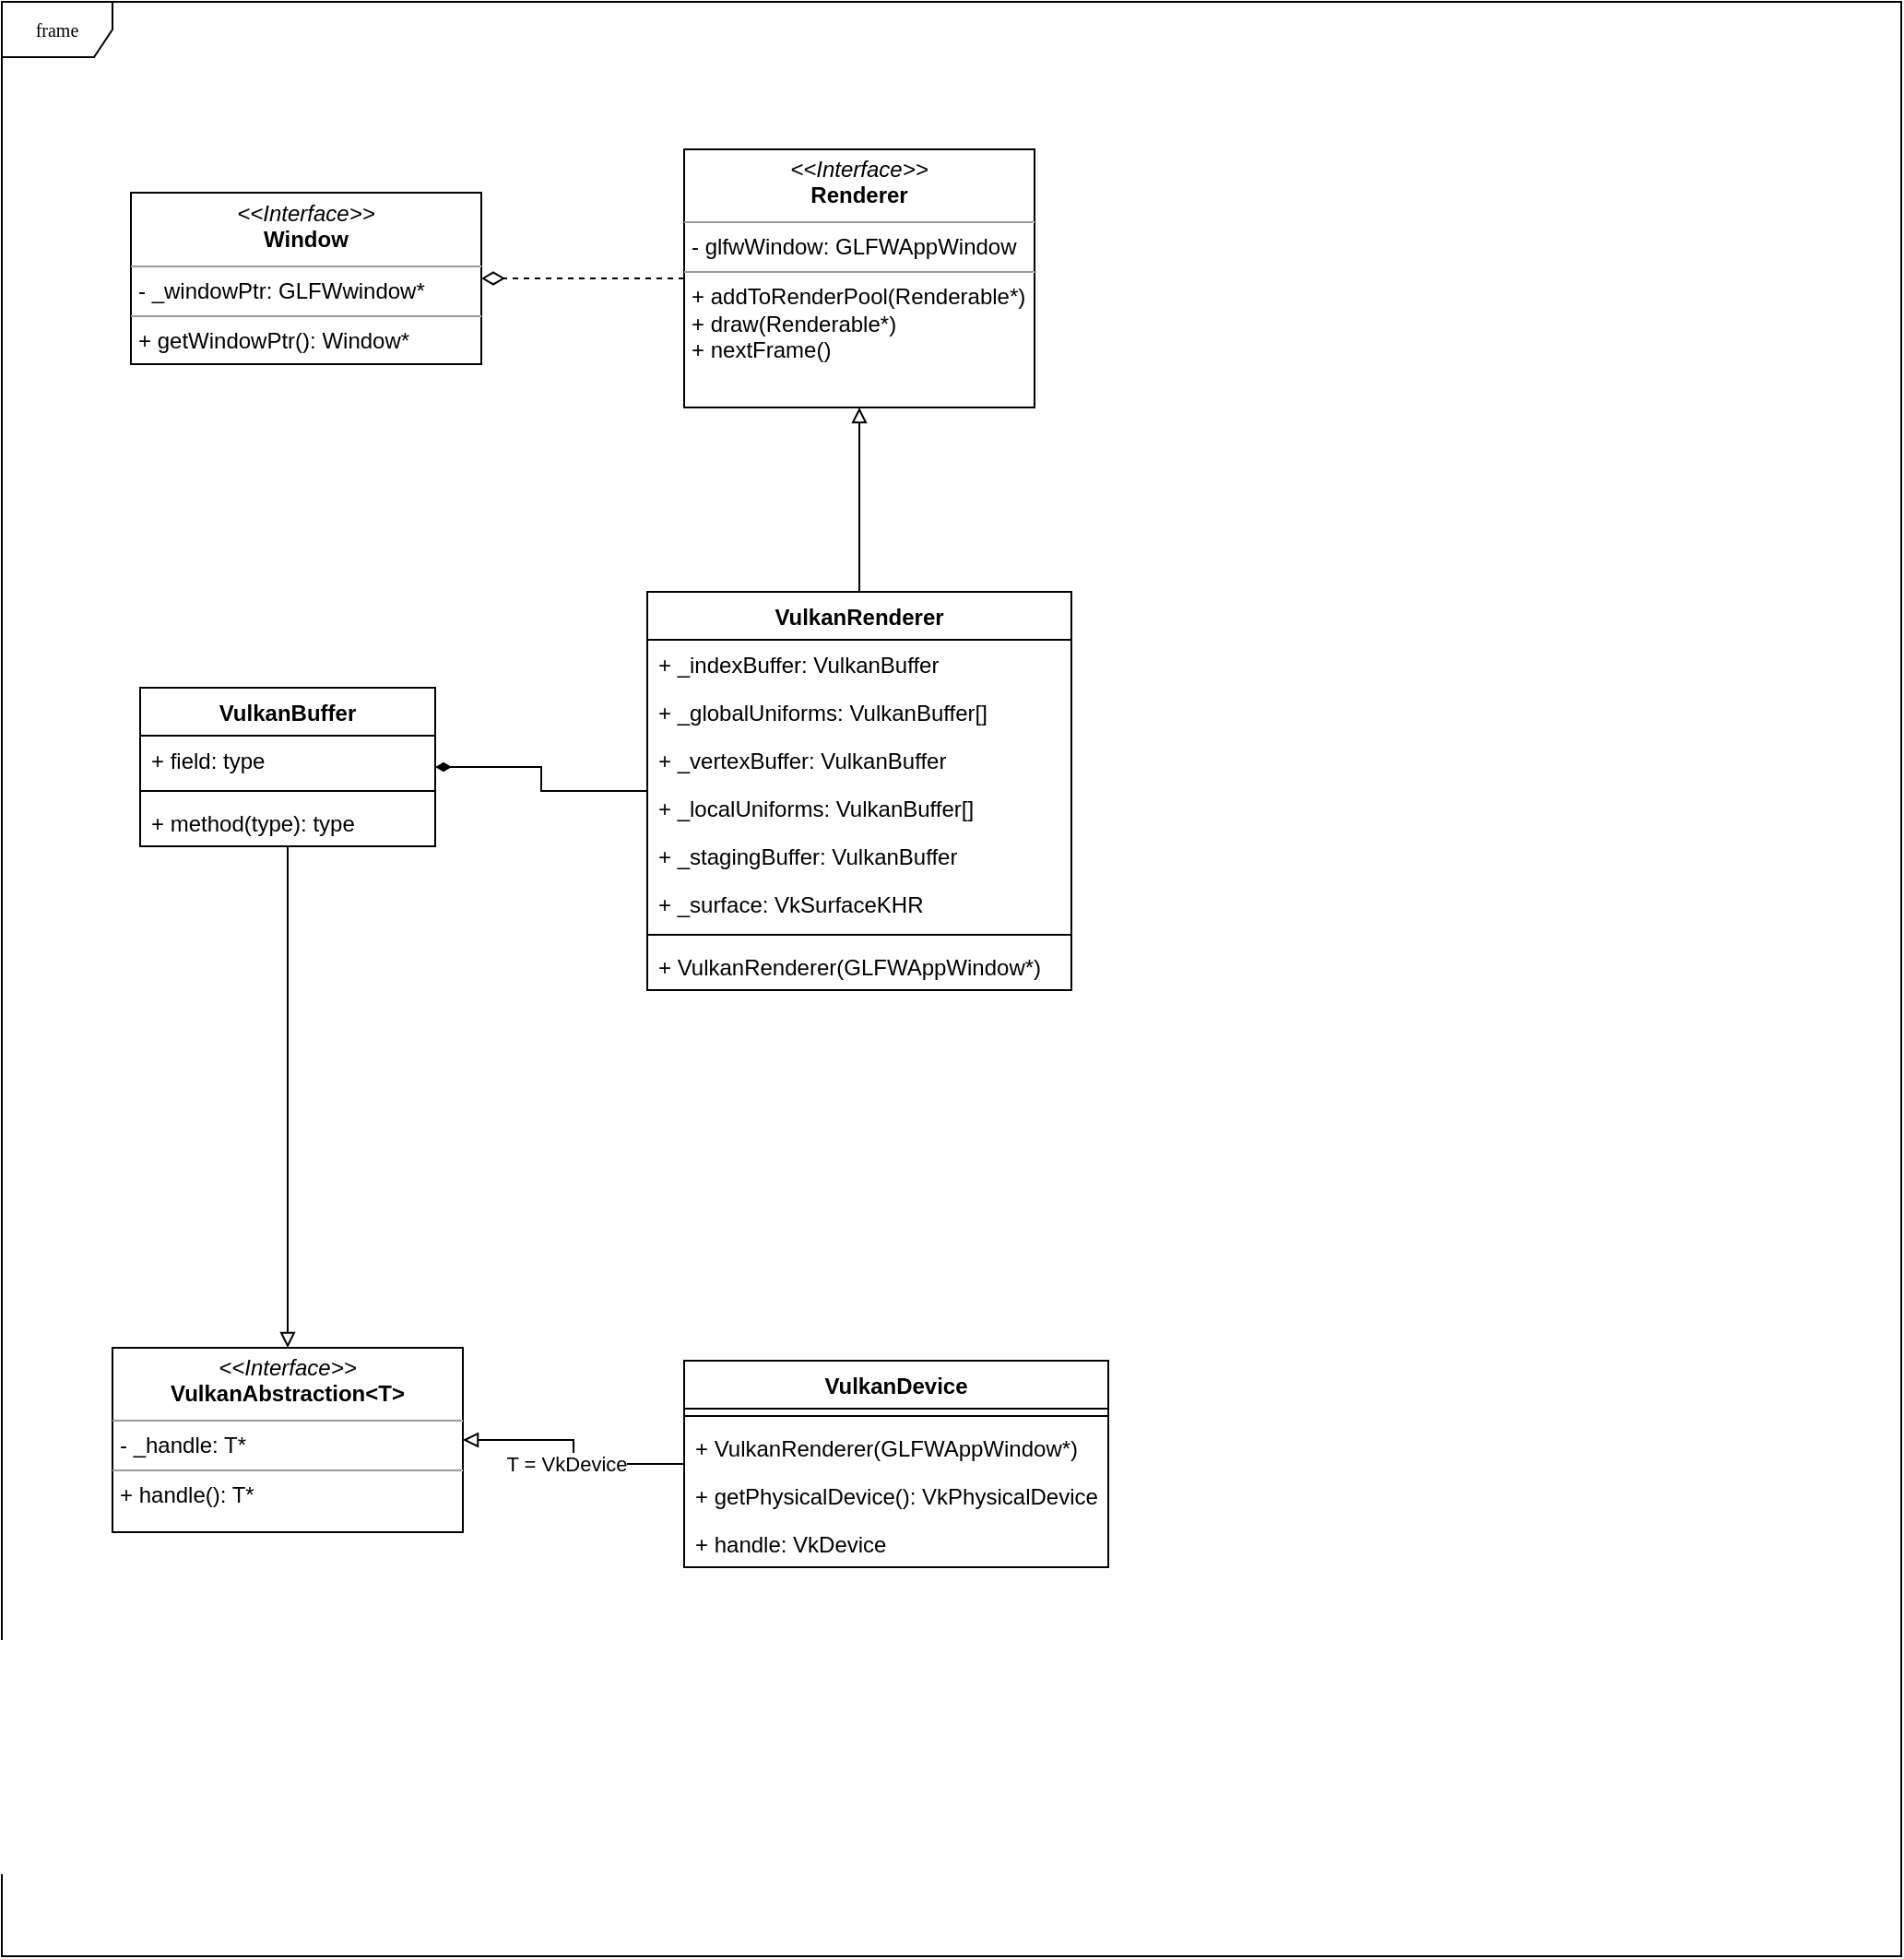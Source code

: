 <mxfile version="24.7.8" pages="2">
  <diagram name="Page-1" id="c4acf3e9-155e-7222-9cf6-157b1a14988f">
    <mxGraphModel dx="1682" dy="1838" grid="1" gridSize="10" guides="1" tooltips="1" connect="1" arrows="1" fold="1" page="1" pageScale="1" pageWidth="850" pageHeight="1100" background="none" math="0" shadow="0">
      <root>
        <mxCell id="0" />
        <mxCell id="1" parent="0" />
        <mxCell id="17acba5748e5396b-1" value="frame" style="shape=umlFrame;whiteSpace=wrap;html=1;rounded=0;shadow=0;comic=0;labelBackgroundColor=none;strokeWidth=1;fontFamily=Verdana;fontSize=10;align=center;movable=0;resizable=0;rotatable=0;deletable=0;editable=0;locked=1;connectable=0;" parent="1" vertex="1">
          <mxGeometry x="20" y="20" width="1030" height="1060" as="geometry" />
        </mxCell>
        <mxCell id="5d2195bd80daf111-21" style="edgeStyle=orthogonalEdgeStyle;rounded=0;html=1;labelBackgroundColor=none;startFill=0;endArrow=diamondThin;endFill=0;endSize=10;fontFamily=Verdana;fontSize=10;dashed=1;" parent="1" source="5d2195bd80daf111-18" target="_Mlne-N7Htb-RmhoCNRY-1" edge="1">
          <mxGeometry relative="1" as="geometry">
            <mxPoint x="250" y="-40" as="targetPoint" />
            <Array as="points" />
          </mxGeometry>
        </mxCell>
        <mxCell id="5d2195bd80daf111-18" value="&lt;p style=&quot;margin:0px;margin-top:4px;text-align:center;&quot;&gt;&lt;i&gt;&amp;lt;&amp;lt;Interface&amp;gt;&amp;gt;&lt;/i&gt;&lt;br&gt;&lt;b&gt;Renderer&lt;/b&gt;&lt;/p&gt;&lt;hr size=&quot;1&quot;&gt;&lt;p style=&quot;margin:0px;margin-left:4px;&quot;&gt;- glfwWindow: GLFWAppWindow&lt;/p&gt;&lt;hr size=&quot;1&quot;&gt;&lt;p style=&quot;margin:0px;margin-left:4px;&quot;&gt;+ addToRenderPool(Renderable*)&lt;/p&gt;&lt;p style=&quot;margin:0px;margin-left:4px;&quot;&gt;+ draw(Renderable*)&amp;nbsp;&lt;/p&gt;&lt;p style=&quot;margin:0px;margin-left:4px;&quot;&gt;+ nextFrame()&lt;/p&gt;" style="verticalAlign=top;align=left;overflow=fill;fontSize=12;fontFamily=Helvetica;html=1;rounded=0;shadow=0;comic=0;labelBackgroundColor=none;strokeWidth=1" parent="1" vertex="1">
          <mxGeometry x="390" y="100" width="190" height="140" as="geometry" />
        </mxCell>
        <mxCell id="_Mlne-N7Htb-RmhoCNRY-1" value="&lt;p style=&quot;margin:0px;margin-top:4px;text-align:center;&quot;&gt;&lt;i&gt;&amp;lt;&amp;lt;Interface&amp;gt;&amp;gt;&lt;/i&gt;&lt;br&gt;&lt;b&gt;Window&lt;/b&gt;&lt;/p&gt;&lt;hr size=&quot;1&quot;&gt;&lt;p style=&quot;margin:0px;margin-left:4px;&quot;&gt;- _windowPtr: GLFWwindow*&lt;br&gt;&lt;/p&gt;&lt;hr size=&quot;1&quot;&gt;&lt;p style=&quot;margin:0px;margin-left:4px;&quot;&gt;+ getWindowPtr(): Window*&lt;/p&gt;" style="verticalAlign=top;align=left;overflow=fill;fontSize=12;fontFamily=Helvetica;html=1;rounded=0;shadow=0;comic=0;labelBackgroundColor=none;strokeWidth=1" parent="1" vertex="1">
          <mxGeometry x="90" y="123.5" width="190" height="93" as="geometry" />
        </mxCell>
        <mxCell id="gvjGfaUqMa7Yb5fh4B6r-8" style="edgeStyle=orthogonalEdgeStyle;rounded=0;orthogonalLoop=1;jettySize=auto;html=1;endArrow=block;endFill=0;" edge="1" parent="1" source="gvjGfaUqMa7Yb5fh4B6r-27" target="5d2195bd80daf111-18">
          <mxGeometry relative="1" as="geometry">
            <mxPoint x="475.0" y="320" as="sourcePoint" />
          </mxGeometry>
        </mxCell>
        <mxCell id="gvjGfaUqMa7Yb5fh4B6r-26" style="edgeStyle=orthogonalEdgeStyle;rounded=0;orthogonalLoop=1;jettySize=auto;html=1;endArrow=diamondThin;endFill=1;" edge="1" parent="1" source="gvjGfaUqMa7Yb5fh4B6r-27" target="gvjGfaUqMa7Yb5fh4B6r-21">
          <mxGeometry relative="1" as="geometry">
            <mxPoint x="372.5" y="314.947" as="sourcePoint" />
          </mxGeometry>
        </mxCell>
        <mxCell id="gvjGfaUqMa7Yb5fh4B6r-14" value="&lt;p style=&quot;margin:0px;margin-top:4px;text-align:center;&quot;&gt;&lt;i&gt;&amp;lt;&amp;lt;Interface&amp;gt;&amp;gt;&lt;/i&gt;&lt;br&gt;&lt;b&gt;VulkanAbstraction&amp;lt;T&amp;gt;&lt;/b&gt;&lt;/p&gt;&lt;hr size=&quot;1&quot;&gt;&lt;p style=&quot;margin:0px;margin-left:4px;&quot;&gt;- _handle: T*&lt;/p&gt;&lt;hr size=&quot;1&quot;&gt;&lt;p style=&quot;margin:0px;margin-left:4px;&quot;&gt;+ handle(): T*&lt;/p&gt;&lt;p style=&quot;margin:0px;margin-left:4px;&quot;&gt;&lt;br&gt;&lt;/p&gt;" style="verticalAlign=top;align=left;overflow=fill;fontSize=12;fontFamily=Helvetica;html=1;rounded=0;shadow=0;comic=0;labelBackgroundColor=none;strokeWidth=1" vertex="1" parent="1">
          <mxGeometry x="80" y="750" width="190" height="100" as="geometry" />
        </mxCell>
        <mxCell id="gvjGfaUqMa7Yb5fh4B6r-21" value="VulkanBuffer" style="swimlane;fontStyle=1;align=center;verticalAlign=top;childLayout=stackLayout;horizontal=1;startSize=26;horizontalStack=0;resizeParent=1;resizeParentMax=0;resizeLast=0;collapsible=1;marginBottom=0;whiteSpace=wrap;html=1;" vertex="1" parent="1">
          <mxGeometry x="95" y="392" width="160" height="86" as="geometry" />
        </mxCell>
        <mxCell id="gvjGfaUqMa7Yb5fh4B6r-22" value="+ field: type" style="text;strokeColor=none;fillColor=none;align=left;verticalAlign=top;spacingLeft=4;spacingRight=4;overflow=hidden;rotatable=0;points=[[0,0.5],[1,0.5]];portConstraint=eastwest;whiteSpace=wrap;html=1;" vertex="1" parent="gvjGfaUqMa7Yb5fh4B6r-21">
          <mxGeometry y="26" width="160" height="26" as="geometry" />
        </mxCell>
        <mxCell id="gvjGfaUqMa7Yb5fh4B6r-23" value="" style="line;strokeWidth=1;fillColor=none;align=left;verticalAlign=middle;spacingTop=-1;spacingLeft=3;spacingRight=3;rotatable=0;labelPosition=right;points=[];portConstraint=eastwest;strokeColor=inherit;" vertex="1" parent="gvjGfaUqMa7Yb5fh4B6r-21">
          <mxGeometry y="52" width="160" height="8" as="geometry" />
        </mxCell>
        <mxCell id="gvjGfaUqMa7Yb5fh4B6r-24" value="+ method(type): type" style="text;strokeColor=none;fillColor=none;align=left;verticalAlign=top;spacingLeft=4;spacingRight=4;overflow=hidden;rotatable=0;points=[[0,0.5],[1,0.5]];portConstraint=eastwest;whiteSpace=wrap;html=1;" vertex="1" parent="gvjGfaUqMa7Yb5fh4B6r-21">
          <mxGeometry y="60" width="160" height="26" as="geometry" />
        </mxCell>
        <mxCell id="gvjGfaUqMa7Yb5fh4B6r-25" style="edgeStyle=orthogonalEdgeStyle;rounded=0;orthogonalLoop=1;jettySize=auto;html=1;endArrow=block;endFill=0;" edge="1" parent="1" source="gvjGfaUqMa7Yb5fh4B6r-21" target="gvjGfaUqMa7Yb5fh4B6r-14">
          <mxGeometry relative="1" as="geometry" />
        </mxCell>
        <mxCell id="gvjGfaUqMa7Yb5fh4B6r-27" value="VulkanRenderer" style="swimlane;fontStyle=1;align=center;verticalAlign=top;childLayout=stackLayout;horizontal=1;startSize=26;horizontalStack=0;resizeParent=1;resizeParentMax=0;resizeLast=0;collapsible=1;marginBottom=0;whiteSpace=wrap;html=1;" vertex="1" parent="1">
          <mxGeometry x="370" y="340" width="230" height="216" as="geometry" />
        </mxCell>
        <mxCell id="gvjGfaUqMa7Yb5fh4B6r-9" value="+ _indexBuffer: VulkanBuffer" style="text;html=1;strokeColor=none;fillColor=none;align=left;verticalAlign=top;spacingLeft=4;spacingRight=4;whiteSpace=wrap;overflow=hidden;rotatable=0;points=[[0,0.5],[1,0.5]];portConstraint=eastwest;" vertex="1" parent="gvjGfaUqMa7Yb5fh4B6r-27">
          <mxGeometry y="26" width="230" height="26" as="geometry" />
        </mxCell>
        <mxCell id="gvjGfaUqMa7Yb5fh4B6r-12" value="+ _globalUniforms: VulkanBuffer[]" style="text;html=1;strokeColor=none;fillColor=none;align=left;verticalAlign=top;spacingLeft=4;spacingRight=4;whiteSpace=wrap;overflow=hidden;rotatable=0;points=[[0,0.5],[1,0.5]];portConstraint=eastwest;" vertex="1" parent="gvjGfaUqMa7Yb5fh4B6r-27">
          <mxGeometry y="52" width="230" height="26" as="geometry" />
        </mxCell>
        <mxCell id="gvjGfaUqMa7Yb5fh4B6r-2" value="+ _vertexBuffer: VulkanBuffer" style="text;html=1;strokeColor=none;fillColor=none;align=left;verticalAlign=top;spacingLeft=4;spacingRight=4;whiteSpace=wrap;overflow=hidden;rotatable=0;points=[[0,0.5],[1,0.5]];portConstraint=eastwest;" vertex="1" parent="gvjGfaUqMa7Yb5fh4B6r-27">
          <mxGeometry y="78" width="230" height="26" as="geometry" />
        </mxCell>
        <mxCell id="gvjGfaUqMa7Yb5fh4B6r-13" value="+ _localUniforms: VulkanBuffer[]" style="text;html=1;strokeColor=none;fillColor=none;align=left;verticalAlign=top;spacingLeft=4;spacingRight=4;whiteSpace=wrap;overflow=hidden;rotatable=0;points=[[0,0.5],[1,0.5]];portConstraint=eastwest;" vertex="1" parent="gvjGfaUqMa7Yb5fh4B6r-27">
          <mxGeometry y="104" width="230" height="26" as="geometry" />
        </mxCell>
        <mxCell id="gvjGfaUqMa7Yb5fh4B6r-10" value="+ _stagingBuffer: VulkanBuffer" style="text;html=1;strokeColor=none;fillColor=none;align=left;verticalAlign=top;spacingLeft=4;spacingRight=4;whiteSpace=wrap;overflow=hidden;rotatable=0;points=[[0,0.5],[1,0.5]];portConstraint=eastwest;" vertex="1" parent="gvjGfaUqMa7Yb5fh4B6r-27">
          <mxGeometry y="130" width="230" height="26" as="geometry" />
        </mxCell>
        <mxCell id="gvjGfaUqMa7Yb5fh4B6r-40" value="+ _surface: VkSurfaceKHR" style="text;html=1;strokeColor=none;fillColor=none;align=left;verticalAlign=top;spacingLeft=4;spacingRight=4;whiteSpace=wrap;overflow=hidden;rotatable=0;points=[[0,0.5],[1,0.5]];portConstraint=eastwest;" vertex="1" parent="gvjGfaUqMa7Yb5fh4B6r-27">
          <mxGeometry y="156" width="230" height="26" as="geometry" />
        </mxCell>
        <mxCell id="gvjGfaUqMa7Yb5fh4B6r-29" value="" style="line;strokeWidth=1;fillColor=none;align=left;verticalAlign=middle;spacingTop=-1;spacingLeft=3;spacingRight=3;rotatable=0;labelPosition=right;points=[];portConstraint=eastwest;strokeColor=inherit;" vertex="1" parent="gvjGfaUqMa7Yb5fh4B6r-27">
          <mxGeometry y="182" width="230" height="8" as="geometry" />
        </mxCell>
        <mxCell id="gvjGfaUqMa7Yb5fh4B6r-30" value="+ VulkanRenderer(GLFWAppWindow*)" style="text;strokeColor=none;fillColor=none;align=left;verticalAlign=top;spacingLeft=4;spacingRight=4;overflow=hidden;rotatable=0;points=[[0,0.5],[1,0.5]];portConstraint=eastwest;whiteSpace=wrap;html=1;" vertex="1" parent="gvjGfaUqMa7Yb5fh4B6r-27">
          <mxGeometry y="190" width="230" height="26" as="geometry" />
        </mxCell>
        <mxCell id="gvjGfaUqMa7Yb5fh4B6r-31" value="VulkanDevice" style="swimlane;fontStyle=1;align=center;verticalAlign=top;childLayout=stackLayout;horizontal=1;startSize=26;horizontalStack=0;resizeParent=1;resizeParentMax=0;resizeLast=0;collapsible=1;marginBottom=0;whiteSpace=wrap;html=1;" vertex="1" parent="1">
          <mxGeometry x="390" y="757" width="230" height="112" as="geometry" />
        </mxCell>
        <mxCell id="gvjGfaUqMa7Yb5fh4B6r-37" value="" style="line;strokeWidth=1;fillColor=none;align=left;verticalAlign=middle;spacingTop=-1;spacingLeft=3;spacingRight=3;rotatable=0;labelPosition=right;points=[];portConstraint=eastwest;strokeColor=inherit;" vertex="1" parent="gvjGfaUqMa7Yb5fh4B6r-31">
          <mxGeometry y="26" width="230" height="8" as="geometry" />
        </mxCell>
        <mxCell id="gvjGfaUqMa7Yb5fh4B6r-38" value="+ VulkanRenderer(GLFWAppWindow*)" style="text;strokeColor=none;fillColor=none;align=left;verticalAlign=top;spacingLeft=4;spacingRight=4;overflow=hidden;rotatable=0;points=[[0,0.5],[1,0.5]];portConstraint=eastwest;whiteSpace=wrap;html=1;" vertex="1" parent="gvjGfaUqMa7Yb5fh4B6r-31">
          <mxGeometry y="34" width="230" height="26" as="geometry" />
        </mxCell>
        <mxCell id="gvjGfaUqMa7Yb5fh4B6r-41" value="+ getPhysicalDevice(): VkPhysicalDevice" style="text;strokeColor=none;fillColor=none;align=left;verticalAlign=top;spacingLeft=4;spacingRight=4;overflow=hidden;rotatable=0;points=[[0,0.5],[1,0.5]];portConstraint=eastwest;whiteSpace=wrap;html=1;" vertex="1" parent="gvjGfaUqMa7Yb5fh4B6r-31">
          <mxGeometry y="60" width="230" height="26" as="geometry" />
        </mxCell>
        <mxCell id="gvjGfaUqMa7Yb5fh4B6r-42" value="+ handle: VkDevice" style="text;strokeColor=none;fillColor=none;align=left;verticalAlign=top;spacingLeft=4;spacingRight=4;overflow=hidden;rotatable=0;points=[[0,0.5],[1,0.5]];portConstraint=eastwest;whiteSpace=wrap;html=1;" vertex="1" parent="gvjGfaUqMa7Yb5fh4B6r-31">
          <mxGeometry y="86" width="230" height="26" as="geometry" />
        </mxCell>
        <mxCell id="gvjGfaUqMa7Yb5fh4B6r-39" style="edgeStyle=orthogonalEdgeStyle;rounded=0;orthogonalLoop=1;jettySize=auto;html=1;endArrow=block;endFill=0;" edge="1" parent="1" source="gvjGfaUqMa7Yb5fh4B6r-31" target="gvjGfaUqMa7Yb5fh4B6r-14">
          <mxGeometry relative="1" as="geometry" />
        </mxCell>
        <mxCell id="gvjGfaUqMa7Yb5fh4B6r-43" value="T = VkDevice" style="edgeLabel;html=1;align=center;verticalAlign=middle;resizable=0;points=[];" vertex="1" connectable="0" parent="gvjGfaUqMa7Yb5fh4B6r-39">
          <mxGeometry x="0.31" relative="1" as="geometry">
            <mxPoint x="10" y="13" as="offset" />
          </mxGeometry>
        </mxCell>
      </root>
    </mxGraphModel>
  </diagram>
  <diagram id="dR1EMHxPCul4EgwJDD67" name="Redesign">
    <mxGraphModel dx="2440" dy="1406" grid="1" gridSize="10" guides="1" tooltips="1" connect="1" arrows="1" fold="1" page="1" pageScale="1" pageWidth="850" pageHeight="1100" math="0" shadow="0">
      <root>
        <mxCell id="0" />
        <mxCell id="1" parent="0" />
        <mxCell id="Xw4-R1a2G_cTPSK0y6Ix-1" value="Vulkan" style="shape=umlFrame;whiteSpace=wrap;html=1;rounded=0;shadow=0;comic=0;labelBackgroundColor=none;strokeWidth=1;fontFamily=Verdana;fontSize=10;align=center;movable=0;resizable=0;rotatable=0;deletable=0;editable=0;locked=1;connectable=0;" parent="1" vertex="1">
          <mxGeometry width="1613.75" height="1070" as="geometry" />
        </mxCell>
        <mxCell id="Xw4-R1a2G_cTPSK0y6Ix-2" style="edgeStyle=orthogonalEdgeStyle;rounded=0;html=1;labelBackgroundColor=none;startFill=0;endArrow=diamondThin;endFill=0;endSize=10;fontFamily=Verdana;fontSize=10;dashed=1;noEdgeStyle=1;orthogonal=1;movable=1;resizable=1;rotatable=1;deletable=1;editable=1;locked=0;connectable=1;" parent="1" source="Xw4-R1a2G_cTPSK0y6Ix-3" target="Xw4-R1a2G_cTPSK0y6Ix-4" edge="1">
          <mxGeometry relative="1" as="geometry">
            <mxPoint x="-9350.5" y="-42095" as="targetPoint" />
            <Array as="points">
              <mxPoint x="789.75" y="147.5" />
              <mxPoint x="865.75" y="86.5" />
            </Array>
          </mxGeometry>
        </mxCell>
        <mxCell id="Xw4-R1a2G_cTPSK0y6Ix-3" value="&lt;p style=&quot;margin:0px;margin-top:4px;text-align:center;&quot;&gt;&lt;i&gt;&amp;lt;&amp;lt;Interface&amp;gt;&amp;gt;&lt;/i&gt;&lt;br&gt;&lt;b&gt;Renderer&lt;/b&gt;&lt;/p&gt;&lt;hr size=&quot;1&quot;&gt;&lt;p style=&quot;margin:0px;margin-left:4px;&quot;&gt;- glfwWindow: GLFWAppWindow&lt;/p&gt;&lt;hr size=&quot;1&quot;&gt;&lt;p style=&quot;margin:0px;margin-left:4px;&quot;&gt;+ addToRenderPool(Renderable*)&lt;/p&gt;&lt;p style=&quot;margin:0px;margin-left:4px;&quot;&gt;+ draw(Renderable*)&lt;/p&gt;&lt;p style=&quot;margin:0px;margin-left:4px;&quot;&gt;+ nextFrame()&lt;/p&gt;&lt;p style=&quot;margin:0px;margin-left:4px;&quot;&gt;&lt;span style=&quot;background-color: initial;&quot;&gt;+ switchLayer(int NewLayer): void&lt;/span&gt;&lt;br&gt;&lt;/p&gt;" style="verticalAlign=top;align=left;overflow=fill;fontSize=12;fontFamily=Helvetica;html=1;rounded=0;shadow=0;comic=0;labelBackgroundColor=none;strokeWidth=1;movable=1;resizable=1;rotatable=1;deletable=1;editable=1;locked=0;connectable=1;" parent="1" vertex="1">
          <mxGeometry x="503.875" y="77.5" width="190" height="140" as="geometry" />
        </mxCell>
        <mxCell id="Xw4-R1a2G_cTPSK0y6Ix-4" value="&lt;p style=&quot;margin:0px;margin-top:4px;text-align:center;&quot;&gt;&lt;i&gt;&amp;lt;&amp;lt;Interface&amp;gt;&amp;gt;&lt;/i&gt;&lt;br&gt;&lt;b&gt;Window&lt;/b&gt;&lt;/p&gt;&lt;hr size=&quot;1&quot;&gt;&lt;p style=&quot;margin:0px;margin-left:4px;&quot;&gt;- _windowPtr: GLFWwindow*&lt;br&gt;&lt;/p&gt;&lt;hr size=&quot;1&quot;&gt;&lt;p style=&quot;margin:0px;margin-left:4px;&quot;&gt;+ getWindowPtr(): Window*&lt;/p&gt;" style="verticalAlign=top;align=left;overflow=fill;fontSize=12;fontFamily=Helvetica;html=1;rounded=0;shadow=0;comic=0;labelBackgroundColor=none;strokeWidth=1;movable=1;resizable=1;rotatable=1;deletable=1;editable=1;locked=0;connectable=1;" parent="1" vertex="1">
          <mxGeometry x="952.75" y="40.0" width="190" height="93" as="geometry" />
        </mxCell>
        <mxCell id="Xw4-R1a2G_cTPSK0y6Ix-5" style="edgeStyle=orthogonalEdgeStyle;rounded=0;orthogonalLoop=1;jettySize=auto;html=1;endArrow=block;endFill=0;noEdgeStyle=1;orthogonal=1;movable=1;resizable=1;rotatable=1;deletable=1;editable=1;locked=0;connectable=1;" parent="1" source="Xw4-R1a2G_cTPSK0y6Ix-13" target="Xw4-R1a2G_cTPSK0y6Ix-3" edge="1">
          <mxGeometry relative="1" as="geometry">
            <mxPoint x="-9125.5" y="-41735" as="sourcePoint" />
            <Array as="points">
              <mxPoint x="332" y="442.167" />
              <mxPoint x="408" y="147.5" />
            </Array>
          </mxGeometry>
        </mxCell>
        <mxCell id="Xw4-R1a2G_cTPSK0y6Ix-6" style="edgeStyle=orthogonalEdgeStyle;rounded=0;orthogonalLoop=1;jettySize=auto;html=1;endArrow=diamondThin;endFill=1;noEdgeStyle=1;orthogonal=1;movable=1;resizable=1;rotatable=1;deletable=1;editable=1;locked=0;connectable=1;" parent="1" source="Xw4-R1a2G_cTPSK0y6Ix-13" target="Xw4-R1a2G_cTPSK0y6Ix-8" edge="1">
          <mxGeometry relative="1" as="geometry">
            <mxPoint x="-9228" y="-41740.053" as="sourcePoint" />
            <Array as="points">
              <mxPoint x="334" y="476.5" />
              <mxPoint x="370" y="247.5" />
              <mxPoint x="827.75" y="247.5" />
              <mxPoint x="865.75" y="206.0" />
            </Array>
          </mxGeometry>
        </mxCell>
        <mxCell id="Xw4-R1a2G_cTPSK0y6Ix-8" value="VulkanBuffer" style="swimlane;fontStyle=1;align=center;verticalAlign=top;childLayout=stackLayout;horizontal=1;startSize=26;horizontalStack=0;resizeParent=1;resizeParentMax=0;resizeLast=0;collapsible=1;marginBottom=0;whiteSpace=wrap;html=1;movable=1;resizable=1;rotatable=1;deletable=1;editable=1;locked=0;connectable=1;" parent="1" vertex="1">
          <mxGeometry x="967.75" y="163.0" width="160" height="86" as="geometry" />
        </mxCell>
        <mxCell id="Xw4-R1a2G_cTPSK0y6Ix-9" value="+ field: type" style="text;strokeColor=none;fillColor=none;align=left;verticalAlign=top;spacingLeft=4;spacingRight=4;overflow=hidden;rotatable=1;points=[[0,0.5],[1,0.5]];portConstraint=eastwest;whiteSpace=wrap;html=1;movable=1;resizable=1;deletable=1;editable=1;locked=0;connectable=1;" parent="Xw4-R1a2G_cTPSK0y6Ix-8" vertex="1">
          <mxGeometry y="26" width="160" height="26" as="geometry" />
        </mxCell>
        <mxCell id="Xw4-R1a2G_cTPSK0y6Ix-10" value="" style="line;strokeWidth=1;fillColor=none;align=left;verticalAlign=middle;spacingTop=-1;spacingLeft=3;spacingRight=3;rotatable=1;labelPosition=right;points=[];portConstraint=eastwest;strokeColor=inherit;movable=1;resizable=1;deletable=1;editable=1;locked=0;connectable=1;" parent="Xw4-R1a2G_cTPSK0y6Ix-8" vertex="1">
          <mxGeometry y="52" width="160" height="8" as="geometry" />
        </mxCell>
        <mxCell id="Xw4-R1a2G_cTPSK0y6Ix-11" value="+ method(type): type" style="text;strokeColor=none;fillColor=none;align=left;verticalAlign=top;spacingLeft=4;spacingRight=4;overflow=hidden;rotatable=1;points=[[0,0.5],[1,0.5]];portConstraint=eastwest;whiteSpace=wrap;html=1;movable=1;resizable=1;deletable=1;editable=1;locked=0;connectable=1;" parent="Xw4-R1a2G_cTPSK0y6Ix-8" vertex="1">
          <mxGeometry y="60" width="160" height="26" as="geometry" />
        </mxCell>
        <mxCell id="h8VMJIYLJonK_0EpAx4l-83" style="edgeStyle=orthogonalEdgeStyle;rounded=0;orthogonalLoop=1;jettySize=auto;html=1;endArrow=diamondThin;endFill=1;noEdgeStyle=1;orthogonal=1;" parent="1" source="Xw4-R1a2G_cTPSK0y6Ix-13" target="h8VMJIYLJonK_0EpAx4l-26" edge="1">
          <mxGeometry relative="1" as="geometry">
            <Array as="points">
              <mxPoint x="336" y="510.833" />
              <mxPoint x="408" y="398.5" />
            </Array>
          </mxGeometry>
        </mxCell>
        <mxCell id="h8VMJIYLJonK_0EpAx4l-109" style="edgeStyle=orthogonalEdgeStyle;rounded=0;orthogonalLoop=1;jettySize=auto;html=1;endArrow=diamondThin;endFill=1;noEdgeStyle=1;orthogonal=1;" parent="1" source="Xw4-R1a2G_cTPSK0y6Ix-13" target="h8VMJIYLJonK_0EpAx4l-90" edge="1">
          <mxGeometry relative="1" as="geometry">
            <Array as="points">
              <mxPoint x="336" y="545.167" />
              <mxPoint x="408" y="657.5" />
            </Array>
          </mxGeometry>
        </mxCell>
        <mxCell id="Xw4-R1a2G_cTPSK0y6Ix-13" value="VulkanRenderer" style="swimlane;fontStyle=1;align=center;verticalAlign=top;childLayout=stackLayout;horizontal=1;startSize=26;horizontalStack=0;resizeParent=1;resizeParentMax=0;resizeLast=0;collapsible=1;marginBottom=0;whiteSpace=wrap;html=1;movable=1;resizable=1;rotatable=1;deletable=1;editable=1;locked=0;connectable=1;" parent="1" vertex="1">
          <mxGeometry x="90" y="420.0" width="230" height="216" as="geometry" />
        </mxCell>
        <mxCell id="Xw4-R1a2G_cTPSK0y6Ix-14" value="+ _indexBuffer: VulkanBuffer" style="text;html=1;strokeColor=none;fillColor=none;align=left;verticalAlign=top;spacingLeft=4;spacingRight=4;whiteSpace=wrap;overflow=hidden;rotatable=1;points=[[0,0.5],[1,0.5]];portConstraint=eastwest;movable=1;resizable=1;deletable=1;editable=1;locked=0;connectable=1;" parent="Xw4-R1a2G_cTPSK0y6Ix-13" vertex="1">
          <mxGeometry y="26" width="230" height="26" as="geometry" />
        </mxCell>
        <mxCell id="Xw4-R1a2G_cTPSK0y6Ix-15" value="+ _globalUniforms: VulkanBuffer[]" style="text;html=1;strokeColor=none;fillColor=none;align=left;verticalAlign=top;spacingLeft=4;spacingRight=4;whiteSpace=wrap;overflow=hidden;rotatable=1;points=[[0,0.5],[1,0.5]];portConstraint=eastwest;movable=1;resizable=1;deletable=1;editable=1;locked=0;connectable=1;" parent="Xw4-R1a2G_cTPSK0y6Ix-13" vertex="1">
          <mxGeometry y="52" width="230" height="26" as="geometry" />
        </mxCell>
        <mxCell id="Xw4-R1a2G_cTPSK0y6Ix-16" value="+ _vertexBuffer: VulkanBuffer" style="text;html=1;strokeColor=none;fillColor=none;align=left;verticalAlign=top;spacingLeft=4;spacingRight=4;whiteSpace=wrap;overflow=hidden;rotatable=1;points=[[0,0.5],[1,0.5]];portConstraint=eastwest;movable=1;resizable=1;deletable=1;editable=1;locked=0;connectable=1;" parent="Xw4-R1a2G_cTPSK0y6Ix-13" vertex="1">
          <mxGeometry y="78" width="230" height="26" as="geometry" />
        </mxCell>
        <mxCell id="Xw4-R1a2G_cTPSK0y6Ix-17" value="+ _localUniforms: VulkanBuffer[]" style="text;html=1;strokeColor=none;fillColor=none;align=left;verticalAlign=top;spacingLeft=4;spacingRight=4;whiteSpace=wrap;overflow=hidden;rotatable=1;points=[[0,0.5],[1,0.5]];portConstraint=eastwest;movable=1;resizable=1;deletable=1;editable=1;locked=0;connectable=1;" parent="Xw4-R1a2G_cTPSK0y6Ix-13" vertex="1">
          <mxGeometry y="104" width="230" height="26" as="geometry" />
        </mxCell>
        <mxCell id="Xw4-R1a2G_cTPSK0y6Ix-18" value="+ _stagingBuffer: VulkanBuffer" style="text;html=1;strokeColor=none;fillColor=none;align=left;verticalAlign=top;spacingLeft=4;spacingRight=4;whiteSpace=wrap;overflow=hidden;rotatable=1;points=[[0,0.5],[1,0.5]];portConstraint=eastwest;movable=1;resizable=1;deletable=1;editable=1;locked=0;connectable=1;" parent="Xw4-R1a2G_cTPSK0y6Ix-13" vertex="1">
          <mxGeometry y="130" width="230" height="26" as="geometry" />
        </mxCell>
        <mxCell id="Xw4-R1a2G_cTPSK0y6Ix-19" value="+ _surface: VkSurfaceKHR" style="text;html=1;strokeColor=none;fillColor=none;align=left;verticalAlign=top;spacingLeft=4;spacingRight=4;whiteSpace=wrap;overflow=hidden;rotatable=1;points=[[0,0.5],[1,0.5]];portConstraint=eastwest;movable=1;resizable=1;deletable=1;editable=1;locked=0;connectable=1;" parent="Xw4-R1a2G_cTPSK0y6Ix-13" vertex="1">
          <mxGeometry y="156" width="230" height="26" as="geometry" />
        </mxCell>
        <mxCell id="Xw4-R1a2G_cTPSK0y6Ix-20" value="" style="line;strokeWidth=1;fillColor=none;align=left;verticalAlign=middle;spacingTop=-1;spacingLeft=3;spacingRight=3;rotatable=1;labelPosition=right;points=[];portConstraint=eastwest;strokeColor=inherit;movable=1;resizable=1;deletable=1;editable=1;locked=0;connectable=1;" parent="Xw4-R1a2G_cTPSK0y6Ix-13" vertex="1">
          <mxGeometry y="182" width="230" height="8" as="geometry" />
        </mxCell>
        <mxCell id="Xw4-R1a2G_cTPSK0y6Ix-21" value="+ VulkanRenderer(GLFWAppWindow*)" style="text;strokeColor=none;fillColor=none;align=left;verticalAlign=top;spacingLeft=4;spacingRight=4;overflow=hidden;rotatable=1;points=[[0,0.5],[1,0.5]];portConstraint=eastwest;whiteSpace=wrap;html=1;movable=1;resizable=1;deletable=1;editable=1;locked=0;connectable=1;" parent="Xw4-R1a2G_cTPSK0y6Ix-13" vertex="1">
          <mxGeometry y="190" width="230" height="26" as="geometry" />
        </mxCell>
        <mxCell id="Xw4-R1a2G_cTPSK0y6Ix-22" value="VulkanDevice" style="swimlane;fontStyle=1;align=center;verticalAlign=top;childLayout=stackLayout;horizontal=1;startSize=26;horizontalStack=0;resizeParent=1;resizeParentMax=0;resizeLast=0;collapsible=1;marginBottom=0;whiteSpace=wrap;html=1;movable=1;resizable=1;rotatable=1;deletable=1;editable=1;locked=0;connectable=1;" parent="1" vertex="1">
          <mxGeometry x="1317.75" y="432.5" width="230" height="112" as="geometry" />
        </mxCell>
        <mxCell id="Xw4-R1a2G_cTPSK0y6Ix-26" value="- handle: VkDevice" style="text;strokeColor=none;fillColor=none;align=left;verticalAlign=top;spacingLeft=4;spacingRight=4;overflow=hidden;rotatable=1;points=[[0,0.5],[1,0.5]];portConstraint=eastwest;whiteSpace=wrap;html=1;movable=1;resizable=1;deletable=1;editable=1;locked=0;connectable=1;" parent="Xw4-R1a2G_cTPSK0y6Ix-22" vertex="1">
          <mxGeometry y="26" width="230" height="26" as="geometry" />
        </mxCell>
        <mxCell id="Xw4-R1a2G_cTPSK0y6Ix-23" value="" style="line;strokeWidth=1;fillColor=none;align=left;verticalAlign=middle;spacingTop=-1;spacingLeft=3;spacingRight=3;rotatable=1;labelPosition=right;points=[];portConstraint=eastwest;strokeColor=inherit;movable=1;resizable=1;deletable=1;editable=1;locked=0;connectable=1;" parent="Xw4-R1a2G_cTPSK0y6Ix-22" vertex="1">
          <mxGeometry y="52" width="230" height="8" as="geometry" />
        </mxCell>
        <mxCell id="Xw4-R1a2G_cTPSK0y6Ix-24" value="+ VulkanRenderer(GLFWAppWindow*)" style="text;strokeColor=none;fillColor=none;align=left;verticalAlign=top;spacingLeft=4;spacingRight=4;overflow=hidden;rotatable=1;points=[[0,0.5],[1,0.5]];portConstraint=eastwest;whiteSpace=wrap;html=1;movable=1;resizable=1;deletable=1;editable=1;locked=0;connectable=1;" parent="Xw4-R1a2G_cTPSK0y6Ix-22" vertex="1">
          <mxGeometry y="60" width="230" height="26" as="geometry" />
        </mxCell>
        <mxCell id="Xw4-R1a2G_cTPSK0y6Ix-25" value="+ getPhysicalDevice(): VkPhysicalDevice" style="text;strokeColor=none;fillColor=none;align=left;verticalAlign=top;spacingLeft=4;spacingRight=4;overflow=hidden;rotatable=1;points=[[0,0.5],[1,0.5]];portConstraint=eastwest;whiteSpace=wrap;html=1;movable=1;resizable=1;deletable=1;editable=1;locked=0;connectable=1;" parent="Xw4-R1a2G_cTPSK0y6Ix-22" vertex="1">
          <mxGeometry y="86" width="230" height="26" as="geometry" />
        </mxCell>
        <mxCell id="h8VMJIYLJonK_0EpAx4l-1" value="&amp;lt;&amp;lt;struct&amp;gt;&amp;gt; VulkanDrawInfo" style="swimlane;fontStyle=1;align=center;verticalAlign=top;childLayout=stackLayout;horizontal=1;startSize=26;horizontalStack=0;resizeParent=1;resizeParentMax=0;resizeLast=0;collapsible=1;marginBottom=0;whiteSpace=wrap;html=1;movable=1;resizable=1;rotatable=1;deletable=1;editable=1;locked=0;connectable=1;" parent="1" vertex="1">
          <mxGeometry x="877.75" y="541.0" width="340" height="138" as="geometry" />
        </mxCell>
        <mxCell id="h8VMJIYLJonK_0EpAx4l-6" value="+ pipeline: VulkanPipeline" style="text;strokeColor=none;fillColor=none;align=left;verticalAlign=top;spacingLeft=4;spacingRight=4;overflow=hidden;rotatable=1;points=[[0,0.5],[1,0.5]];portConstraint=eastwest;whiteSpace=wrap;html=1;movable=1;resizable=1;deletable=1;editable=1;locked=0;connectable=1;" parent="h8VMJIYLJonK_0EpAx4l-1" vertex="1">
          <mxGeometry y="26" width="340" height="26" as="geometry" />
        </mxCell>
        <mxCell id="h8VMJIYLJonK_0EpAx4l-7" value="+ vertexBindings: (VkBuffer, offset, size)[]" style="text;strokeColor=none;fillColor=none;align=left;verticalAlign=top;spacingLeft=4;spacingRight=4;overflow=hidden;rotatable=1;points=[[0,0.5],[1,0.5]];portConstraint=eastwest;whiteSpace=wrap;html=1;movable=1;resizable=1;deletable=1;editable=1;locked=0;connectable=1;" parent="h8VMJIYLJonK_0EpAx4l-1" vertex="1">
          <mxGeometry y="52" width="340" height="26" as="geometry" />
        </mxCell>
        <mxCell id="h8VMJIYLJonK_0EpAx4l-8" value="+ indexBuffer: (VkBuffer, offset, size)[]" style="text;strokeColor=none;fillColor=none;align=left;verticalAlign=top;spacingLeft=4;spacingRight=4;overflow=hidden;rotatable=1;points=[[0,0.5],[1,0.5]];portConstraint=eastwest;whiteSpace=wrap;html=1;movable=1;resizable=1;deletable=1;editable=1;locked=0;connectable=1;" parent="h8VMJIYLJonK_0EpAx4l-1" vertex="1">
          <mxGeometry y="78" width="340" height="26" as="geometry" />
        </mxCell>
        <mxCell id="h8VMJIYLJonK_0EpAx4l-10" value="+ descriptorSets: VkDescriptorSet[]" style="text;strokeColor=none;fillColor=none;align=left;verticalAlign=top;spacingLeft=4;spacingRight=4;overflow=hidden;rotatable=1;points=[[0,0.5],[1,0.5]];portConstraint=eastwest;whiteSpace=wrap;html=1;movable=1;resizable=1;deletable=1;editable=1;locked=0;connectable=1;" parent="h8VMJIYLJonK_0EpAx4l-1" vertex="1">
          <mxGeometry y="104" width="340" height="26" as="geometry" />
        </mxCell>
        <mxCell id="h8VMJIYLJonK_0EpAx4l-2" value="" style="line;strokeWidth=1;fillColor=none;align=left;verticalAlign=middle;spacingTop=-1;spacingLeft=3;spacingRight=3;rotatable=1;labelPosition=right;points=[];portConstraint=eastwest;strokeColor=inherit;movable=1;resizable=1;deletable=1;editable=1;locked=0;connectable=1;" parent="h8VMJIYLJonK_0EpAx4l-1" vertex="1">
          <mxGeometry y="130" width="340" height="8" as="geometry" />
        </mxCell>
        <mxCell id="h8VMJIYLJonK_0EpAx4l-11" value="VulkanPipeline" style="swimlane;fontStyle=1;align=center;verticalAlign=top;childLayout=stackLayout;horizontal=1;startSize=26;horizontalStack=0;resizeParent=1;resizeParentMax=0;resizeLast=0;collapsible=1;marginBottom=0;whiteSpace=wrap;html=1;movable=1;resizable=1;rotatable=1;deletable=1;editable=1;locked=0;connectable=1;" parent="1" vertex="1">
          <mxGeometry x="1317.75" y="898.0" width="230" height="60" as="geometry" />
        </mxCell>
        <mxCell id="h8VMJIYLJonK_0EpAx4l-12" value="" style="line;strokeWidth=1;fillColor=none;align=left;verticalAlign=middle;spacingTop=-1;spacingLeft=3;spacingRight=3;rotatable=1;labelPosition=right;points=[];portConstraint=eastwest;strokeColor=inherit;movable=1;resizable=1;deletable=1;editable=1;locked=0;connectable=1;" parent="h8VMJIYLJonK_0EpAx4l-11" vertex="1">
          <mxGeometry y="26" width="230" height="8" as="geometry" />
        </mxCell>
        <mxCell id="h8VMJIYLJonK_0EpAx4l-15" value="+ handle(): VkPipeline" style="text;strokeColor=none;fillColor=none;align=left;verticalAlign=top;spacingLeft=4;spacingRight=4;overflow=hidden;rotatable=1;points=[[0,0.5],[1,0.5]];portConstraint=eastwest;whiteSpace=wrap;html=1;movable=1;resizable=1;deletable=1;editable=1;locked=0;connectable=1;" parent="h8VMJIYLJonK_0EpAx4l-11" vertex="1">
          <mxGeometry y="34" width="230" height="26" as="geometry" />
        </mxCell>
        <mxCell id="h8VMJIYLJonK_0EpAx4l-20" value="VulkanRenderPass" style="swimlane;fontStyle=1;align=center;verticalAlign=top;childLayout=stackLayout;horizontal=1;startSize=26;horizontalStack=0;resizeParent=1;resizeParentMax=0;resizeLast=0;collapsible=1;marginBottom=0;whiteSpace=wrap;html=1;movable=1;resizable=1;rotatable=1;deletable=1;editable=1;locked=0;connectable=1;" parent="1" vertex="1">
          <mxGeometry x="932.75" y="451.0" width="230" height="60" as="geometry" />
        </mxCell>
        <mxCell id="h8VMJIYLJonK_0EpAx4l-25" value="- handle: VkRenderPass" style="text;strokeColor=none;fillColor=none;align=left;verticalAlign=top;spacingLeft=4;spacingRight=4;overflow=hidden;rotatable=1;points=[[0,0.5],[1,0.5]];portConstraint=eastwest;whiteSpace=wrap;html=1;movable=1;resizable=1;deletable=1;editable=1;locked=0;connectable=1;" parent="h8VMJIYLJonK_0EpAx4l-20" vertex="1">
          <mxGeometry y="26" width="230" height="26" as="geometry" />
        </mxCell>
        <mxCell id="h8VMJIYLJonK_0EpAx4l-21" value="" style="line;strokeWidth=1;fillColor=none;align=left;verticalAlign=middle;spacingTop=-1;spacingLeft=3;spacingRight=3;rotatable=1;labelPosition=right;points=[];portConstraint=eastwest;strokeColor=inherit;movable=1;resizable=1;deletable=1;editable=1;locked=0;connectable=1;" parent="h8VMJIYLJonK_0EpAx4l-20" vertex="1">
          <mxGeometry y="52" width="230" height="8" as="geometry" />
        </mxCell>
        <mxCell id="h8VMJIYLJonK_0EpAx4l-32" style="edgeStyle=orthogonalEdgeStyle;rounded=0;orthogonalLoop=1;jettySize=auto;html=1;noEdgeStyle=1;orthogonal=1;movable=1;resizable=1;rotatable=1;deletable=1;editable=1;locked=0;connectable=1;" parent="1" source="h8VMJIYLJonK_0EpAx4l-26" target="h8VMJIYLJonK_0EpAx4l-1" edge="1">
          <mxGeometry relative="1" as="geometry">
            <Array as="points">
              <mxPoint x="789.75" y="485.5" />
              <mxPoint x="865.75" y="578.0" />
            </Array>
          </mxGeometry>
        </mxCell>
        <mxCell id="h8VMJIYLJonK_0EpAx4l-35" style="edgeStyle=orthogonalEdgeStyle;rounded=0;orthogonalLoop=1;jettySize=auto;html=1;endArrow=diamondThin;endFill=0;noEdgeStyle=1;orthogonal=1;movable=1;resizable=1;rotatable=1;deletable=1;editable=1;locked=0;connectable=1;" parent="1" source="h8VMJIYLJonK_0EpAx4l-26" target="h8VMJIYLJonK_0EpAx4l-20" edge="1">
          <mxGeometry relative="1" as="geometry">
            <Array as="points">
              <mxPoint x="791.75" y="427.5" />
              <mxPoint x="865.75" y="481.0" />
            </Array>
          </mxGeometry>
        </mxCell>
        <mxCell id="h8VMJIYLJonK_0EpAx4l-70" style="edgeStyle=orthogonalEdgeStyle;rounded=0;orthogonalLoop=1;jettySize=auto;html=1;endArrow=diamondThin;endFill=1;noEdgeStyle=1;orthogonal=1;" parent="1" source="h8VMJIYLJonK_0EpAx4l-26" target="h8VMJIYLJonK_0EpAx4l-63" edge="1">
          <mxGeometry relative="1" as="geometry">
            <Array as="points">
              <mxPoint x="789.75" y="311.5" />
              <mxPoint x="865.75" y="335.0" />
            </Array>
          </mxGeometry>
        </mxCell>
        <mxCell id="h8VMJIYLJonK_0EpAx4l-87" style="edgeStyle=orthogonalEdgeStyle;rounded=0;orthogonalLoop=1;jettySize=auto;html=1;endArrow=diamondThin;endFill=0;noEdgeStyle=1;orthogonal=1;" parent="1" source="h8VMJIYLJonK_0EpAx4l-26" target="Xw4-R1a2G_cTPSK0y6Ix-22" edge="1">
          <mxGeometry relative="1" as="geometry">
            <Array as="points">
              <mxPoint x="791.75" y="369.5" />
              <mxPoint x="827.75" y="421.0" />
              <mxPoint x="1267.75" y="421.0" />
              <mxPoint x="1301.75" y="480.0" />
            </Array>
          </mxGeometry>
        </mxCell>
        <mxCell id="h8VMJIYLJonK_0EpAx4l-26" value="VulkanDrawManager" style="swimlane;fontStyle=1;align=center;verticalAlign=top;childLayout=stackLayout;horizontal=1;startSize=26;horizontalStack=0;resizeParent=1;resizeParentMax=0;resizeLast=0;collapsible=1;marginBottom=0;whiteSpace=wrap;html=1;movable=1;resizable=1;rotatable=1;deletable=1;editable=1;locked=0;connectable=1;" parent="1" vertex="1">
          <mxGeometry x="436.625" y="277.5" width="324.5" height="242" as="geometry" />
        </mxCell>
        <mxCell id="h8VMJIYLJonK_0EpAx4l-27" value="- renderPasses: VulkanRenderPass[]" style="text;strokeColor=none;fillColor=none;align=left;verticalAlign=top;spacingLeft=4;spacingRight=4;overflow=hidden;rotatable=1;points=[[0,0.5],[1,0.5]];portConstraint=eastwest;whiteSpace=wrap;html=1;movable=1;resizable=1;deletable=1;editable=1;locked=0;connectable=1;" parent="h8VMJIYLJonK_0EpAx4l-26" vertex="1">
          <mxGeometry y="26" width="324.5" height="26" as="geometry" />
        </mxCell>
        <mxCell id="h8VMJIYLJonK_0EpAx4l-86" value="- activeRenderPass: VulkanRenderPass*" style="text;strokeColor=none;fillColor=none;align=left;verticalAlign=top;spacingLeft=4;spacingRight=4;overflow=hidden;rotatable=1;points=[[0,0.5],[1,0.5]];portConstraint=eastwest;whiteSpace=wrap;html=1;movable=1;resizable=1;deletable=1;editable=1;locked=0;connectable=1;" parent="h8VMJIYLJonK_0EpAx4l-26" vertex="1">
          <mxGeometry y="52" width="324.5" height="26" as="geometry" />
        </mxCell>
        <mxCell id="h8VMJIYLJonK_0EpAx4l-74" value="- globalDescriptors: VkDescriptor[]" style="text;strokeColor=none;fillColor=none;align=left;verticalAlign=top;spacingLeft=4;spacingRight=4;overflow=hidden;rotatable=1;points=[[0,0.5],[1,0.5]];portConstraint=eastwest;whiteSpace=wrap;html=1;movable=1;resizable=1;deletable=1;editable=1;locked=0;connectable=1;" parent="h8VMJIYLJonK_0EpAx4l-26" vertex="1">
          <mxGeometry y="78" width="324.5" height="26" as="geometry" />
        </mxCell>
        <mxCell id="h8VMJIYLJonK_0EpAx4l-75" value="- localDescriptors: VkDescriptor[]" style="text;strokeColor=none;fillColor=none;align=left;verticalAlign=top;spacingLeft=4;spacingRight=4;overflow=hidden;rotatable=1;points=[[0,0.5],[1,0.5]];portConstraint=eastwest;whiteSpace=wrap;html=1;movable=1;resizable=1;deletable=1;editable=1;locked=0;connectable=1;" parent="h8VMJIYLJonK_0EpAx4l-26" vertex="1">
          <mxGeometry y="104" width="324.5" height="26" as="geometry" />
        </mxCell>
        <mxCell id="h8VMJIYLJonK_0EpAx4l-28" value="" style="line;strokeWidth=1;fillColor=none;align=left;verticalAlign=middle;spacingTop=-1;spacingLeft=3;spacingRight=3;rotatable=1;labelPosition=right;points=[];portConstraint=eastwest;strokeColor=inherit;movable=1;resizable=1;deletable=1;editable=1;locked=0;connectable=1;" parent="h8VMJIYLJonK_0EpAx4l-26" vertex="1">
          <mxGeometry y="130" width="324.5" height="8" as="geometry" />
        </mxCell>
        <mxCell id="h8VMJIYLJonK_0EpAx4l-30" value="+ draw(VulkanDrawInfo): void" style="text;strokeColor=none;fillColor=none;align=left;verticalAlign=top;spacingLeft=4;spacingRight=4;overflow=hidden;rotatable=1;points=[[0,0.5],[1,0.5]];portConstraint=eastwest;whiteSpace=wrap;html=1;movable=1;resizable=1;deletable=1;editable=1;locked=0;connectable=1;" parent="h8VMJIYLJonK_0EpAx4l-26" vertex="1">
          <mxGeometry y="138" width="324.5" height="26" as="geometry" />
        </mxCell>
        <mxCell id="h8VMJIYLJonK_0EpAx4l-29" value="+ nextFrame(): void" style="text;strokeColor=none;fillColor=none;align=left;verticalAlign=top;spacingLeft=4;spacingRight=4;overflow=hidden;rotatable=1;points=[[0,0.5],[1,0.5]];portConstraint=eastwest;whiteSpace=wrap;html=1;movable=1;resizable=1;deletable=1;editable=1;locked=0;connectable=1;" parent="h8VMJIYLJonK_0EpAx4l-26" vertex="1">
          <mxGeometry y="164" width="324.5" height="26" as="geometry" />
        </mxCell>
        <mxCell id="h8VMJIYLJonK_0EpAx4l-38" value="+ setActiveRenderPass(VulkanRenderPass*): void" style="text;strokeColor=none;fillColor=none;align=left;verticalAlign=top;spacingLeft=4;spacingRight=4;overflow=hidden;rotatable=1;points=[[0,0.5],[1,0.5]];portConstraint=eastwest;whiteSpace=wrap;html=1;movable=1;resizable=1;deletable=1;editable=1;locked=0;connectable=1;" parent="h8VMJIYLJonK_0EpAx4l-26" vertex="1">
          <mxGeometry y="190" width="324.5" height="26" as="geometry" />
        </mxCell>
        <mxCell id="h8VMJIYLJonK_0EpAx4l-85" value="+ getRenderPassBuilder(): VulkanRenderPassBuilder" style="text;strokeColor=none;fillColor=none;align=left;verticalAlign=top;spacingLeft=4;spacingRight=4;overflow=hidden;rotatable=1;points=[[0,0.5],[1,0.5]];portConstraint=eastwest;whiteSpace=wrap;html=1;movable=1;resizable=1;deletable=1;editable=1;locked=0;connectable=1;" parent="h8VMJIYLJonK_0EpAx4l-26" vertex="1">
          <mxGeometry y="216" width="324.5" height="26" as="geometry" />
        </mxCell>
        <mxCell id="h8VMJIYLJonK_0EpAx4l-47" style="edgeStyle=orthogonalEdgeStyle;rounded=0;orthogonalLoop=1;jettySize=auto;html=1;noEdgeStyle=1;orthogonal=1;" parent="1" source="h8VMJIYLJonK_0EpAx4l-39" target="h8VMJIYLJonK_0EpAx4l-43" edge="1">
          <mxGeometry relative="1" as="geometry">
            <mxPoint x="1010" y="-10888" as="sourcePoint" />
            <Array as="points">
              <mxPoint x="789.75" y="958.833" />
              <mxPoint x="865.75" y="971.0" />
            </Array>
          </mxGeometry>
        </mxCell>
        <mxCell id="h8VMJIYLJonK_0EpAx4l-50" style="edgeStyle=orthogonalEdgeStyle;rounded=0;orthogonalLoop=1;jettySize=auto;html=1;endArrow=diamondThin;endFill=1;noEdgeStyle=1;orthogonal=1;" parent="1" source="h8VMJIYLJonK_0EpAx4l-39" target="h8VMJIYLJonK_0EpAx4l-11" edge="1">
          <mxGeometry relative="1" as="geometry">
            <Array as="points">
              <mxPoint x="791.75" y="907.5" />
              <mxPoint x="827.75" y="885.0" />
              <mxPoint x="1267.75" y="885.0" />
              <mxPoint x="1305.75" y="915.5" />
            </Array>
          </mxGeometry>
        </mxCell>
        <mxCell id="h8VMJIYLJonK_0EpAx4l-112" style="edgeStyle=orthogonalEdgeStyle;rounded=0;orthogonalLoop=1;jettySize=auto;html=1;endArrow=diamondThin;endFill=0;noEdgeStyle=1;orthogonal=1;" parent="1" source="h8VMJIYLJonK_0EpAx4l-39" target="Xw4-R1a2G_cTPSK0y6Ix-22" edge="1">
          <mxGeometry relative="1" as="geometry">
            <Array as="points">
              <mxPoint x="789.75" y="856.167" />
              <mxPoint x="827.75" y="855.0" />
              <mxPoint x="1267.75" y="855.0" />
              <mxPoint x="1305.75" y="531.0" />
            </Array>
          </mxGeometry>
        </mxCell>
        <mxCell id="h8VMJIYLJonK_0EpAx4l-39" value="VulkanPipelineManager" style="swimlane;fontStyle=1;align=center;verticalAlign=top;childLayout=stackLayout;horizontal=1;startSize=26;horizontalStack=0;resizeParent=1;resizeParentMax=0;resizeLast=0;collapsible=1;marginBottom=0;whiteSpace=wrap;html=1;movable=1;resizable=1;rotatable=1;deletable=1;editable=1;locked=0;connectable=1;" parent="1" vertex="1">
          <mxGeometry x="420" y="825.5" width="357.75" height="164" as="geometry" />
        </mxCell>
        <mxCell id="h8VMJIYLJonK_0EpAx4l-52" value="- pipelines: VulkanPipeline[]" style="text;strokeColor=none;fillColor=none;align=left;verticalAlign=top;spacingLeft=4;spacingRight=4;overflow=hidden;rotatable=1;points=[[0,0.5],[1,0.5]];portConstraint=eastwest;whiteSpace=wrap;html=1;movable=1;resizable=1;deletable=1;editable=1;locked=0;connectable=1;" parent="h8VMJIYLJonK_0EpAx4l-39" vertex="1">
          <mxGeometry y="26" width="357.75" height="26" as="geometry" />
        </mxCell>
        <mxCell id="h8VMJIYLJonK_0EpAx4l-56" value="- pipelineLayouts: VkPipelineLayout[]" style="text;strokeColor=none;fillColor=none;align=left;verticalAlign=top;spacingLeft=4;spacingRight=4;overflow=hidden;rotatable=1;points=[[0,0.5],[1,0.5]];portConstraint=eastwest;whiteSpace=wrap;html=1;movable=1;resizable=1;deletable=1;editable=1;locked=0;connectable=1;" parent="h8VMJIYLJonK_0EpAx4l-39" vertex="1">
          <mxGeometry y="52" width="357.75" height="26" as="geometry" />
        </mxCell>
        <mxCell id="h8VMJIYLJonK_0EpAx4l-40" value="" style="line;strokeWidth=1;fillColor=none;align=left;verticalAlign=middle;spacingTop=-1;spacingLeft=3;spacingRight=3;rotatable=1;labelPosition=right;points=[];portConstraint=eastwest;strokeColor=inherit;movable=1;resizable=1;deletable=1;editable=1;locked=0;connectable=1;" parent="h8VMJIYLJonK_0EpAx4l-39" vertex="1">
          <mxGeometry y="78" width="357.75" height="8" as="geometry" />
        </mxCell>
        <mxCell id="h8VMJIYLJonK_0EpAx4l-41" value="+ VulkanPipelineManager(VkRenderPass defaultRenderPass)" style="text;strokeColor=none;fillColor=none;align=left;verticalAlign=top;spacingLeft=4;spacingRight=4;overflow=hidden;rotatable=1;points=[[0,0.5],[1,0.5]];portConstraint=eastwest;whiteSpace=wrap;html=1;movable=1;resizable=1;deletable=1;editable=1;locked=0;connectable=1;" parent="h8VMJIYLJonK_0EpAx4l-39" vertex="1">
          <mxGeometry y="86" width="357.75" height="26" as="geometry" />
        </mxCell>
        <mxCell id="h8VMJIYLJonK_0EpAx4l-110" value="+ getBuilder(VkPipelineLayout): VulkanPipelineBuilder" style="text;strokeColor=none;fillColor=none;align=left;verticalAlign=top;spacingLeft=4;spacingRight=4;overflow=hidden;rotatable=1;points=[[0,0.5],[1,0.5]];portConstraint=eastwest;whiteSpace=wrap;html=1;movable=1;resizable=1;deletable=1;editable=1;locked=0;connectable=1;" parent="h8VMJIYLJonK_0EpAx4l-39" vertex="1">
          <mxGeometry y="112" width="357.75" height="26" as="geometry" />
        </mxCell>
        <mxCell id="h8VMJIYLJonK_0EpAx4l-89" value="+ createPipelineLayout: VkPipelineLayout" style="text;strokeColor=none;fillColor=none;align=left;verticalAlign=top;spacingLeft=4;spacingRight=4;overflow=hidden;rotatable=1;points=[[0,0.5],[1,0.5]];portConstraint=eastwest;whiteSpace=wrap;html=1;movable=1;resizable=1;deletable=1;editable=1;locked=0;connectable=1;" parent="h8VMJIYLJonK_0EpAx4l-39" vertex="1">
          <mxGeometry y="138" width="357.75" height="26" as="geometry" />
        </mxCell>
        <mxCell id="h8VMJIYLJonK_0EpAx4l-43" value="VulkanPipelineBuilder" style="swimlane;fontStyle=1;align=center;verticalAlign=top;childLayout=stackLayout;horizontal=1;startSize=26;horizontalStack=0;resizeParent=1;resizeParentMax=0;resizeLast=0;collapsible=1;marginBottom=0;whiteSpace=wrap;html=1;movable=1;resizable=1;rotatable=1;deletable=1;editable=1;locked=0;connectable=1;" parent="1" vertex="1">
          <mxGeometry x="917.5" y="915.0" width="260.5" height="112" as="geometry" />
        </mxCell>
        <mxCell id="h8VMJIYLJonK_0EpAx4l-44" value="- pipelineInfo: VkPipelineLayoutCreateInfo" style="text;strokeColor=none;fillColor=none;align=left;verticalAlign=top;spacingLeft=4;spacingRight=4;overflow=hidden;rotatable=1;points=[[0,0.5],[1,0.5]];portConstraint=eastwest;whiteSpace=wrap;html=1;movable=1;resizable=1;deletable=1;editable=1;locked=0;connectable=1;" parent="h8VMJIYLJonK_0EpAx4l-43" vertex="1">
          <mxGeometry y="26" width="260.5" height="26" as="geometry" />
        </mxCell>
        <mxCell id="h8VMJIYLJonK_0EpAx4l-45" value="" style="line;strokeWidth=1;fillColor=none;align=left;verticalAlign=middle;spacingTop=-1;spacingLeft=3;spacingRight=3;rotatable=1;labelPosition=right;points=[];portConstraint=eastwest;strokeColor=inherit;movable=1;resizable=1;deletable=1;editable=1;locked=0;connectable=1;" parent="h8VMJIYLJonK_0EpAx4l-43" vertex="1">
          <mxGeometry y="52" width="260.5" height="8" as="geometry" />
        </mxCell>
        <mxCell id="h8VMJIYLJonK_0EpAx4l-46" value="+ createPipeline(): VulkanPipeline" style="text;strokeColor=none;fillColor=none;align=left;verticalAlign=top;spacingLeft=4;spacingRight=4;overflow=hidden;rotatable=1;points=[[0,0.5],[1,0.5]];portConstraint=eastwest;whiteSpace=wrap;html=1;movable=1;resizable=1;deletable=1;editable=1;locked=0;connectable=1;" parent="h8VMJIYLJonK_0EpAx4l-43" vertex="1">
          <mxGeometry y="60" width="260.5" height="26" as="geometry" />
        </mxCell>
        <mxCell id="h8VMJIYLJonK_0EpAx4l-48" value="+ VulkanPipelineBuilder()" style="text;strokeColor=none;fillColor=none;align=left;verticalAlign=top;spacingLeft=4;spacingRight=4;overflow=hidden;rotatable=1;points=[[0,0.5],[1,0.5]];portConstraint=eastwest;whiteSpace=wrap;html=1;movable=1;resizable=1;deletable=1;editable=1;locked=0;connectable=1;" parent="h8VMJIYLJonK_0EpAx4l-43" vertex="1">
          <mxGeometry y="86" width="260.5" height="26" as="geometry" />
        </mxCell>
        <mxCell id="h8VMJIYLJonK_0EpAx4l-49" style="edgeStyle=orthogonalEdgeStyle;rounded=0;orthogonalLoop=1;jettySize=auto;html=1;endArrow=diamondThin;endFill=1;noEdgeStyle=1;orthogonal=1;" parent="1" source="Xw4-R1a2G_cTPSK0y6Ix-13" target="h8VMJIYLJonK_0EpAx4l-39" edge="1">
          <mxGeometry relative="1" as="geometry">
            <Array as="points">
              <mxPoint x="332" y="613.833" />
              <mxPoint x="408" y="907.5" />
            </Array>
          </mxGeometry>
        </mxCell>
        <mxCell id="h8VMJIYLJonK_0EpAx4l-57" style="edgeStyle=orthogonalEdgeStyle;rounded=0;orthogonalLoop=1;jettySize=auto;html=1;noEdgeStyle=1;orthogonal=1;" parent="1" source="h8VMJIYLJonK_0EpAx4l-43" target="h8VMJIYLJonK_0EpAx4l-11" edge="1">
          <mxGeometry relative="1" as="geometry">
            <Array as="points">
              <mxPoint x="1229.75" y="971.0" />
              <mxPoint x="1305.75" y="940.5" />
            </Array>
          </mxGeometry>
        </mxCell>
        <mxCell id="h8VMJIYLJonK_0EpAx4l-73" style="edgeStyle=orthogonalEdgeStyle;rounded=0;orthogonalLoop=1;jettySize=auto;html=1;endArrow=diamondThin;endFill=0;noEdgeStyle=1;orthogonal=1;" parent="1" source="h8VMJIYLJonK_0EpAx4l-63" target="Xw4-R1a2G_cTPSK0y6Ix-22" edge="1">
          <mxGeometry relative="1" as="geometry">
            <Array as="points">
              <mxPoint x="1229.75" y="335.0" />
              <mxPoint x="1303.75" y="463.0" />
            </Array>
          </mxGeometry>
        </mxCell>
        <mxCell id="h8VMJIYLJonK_0EpAx4l-63" value="VulkanDescriptorSetLayout" style="swimlane;fontStyle=1;align=center;verticalAlign=top;childLayout=stackLayout;horizontal=1;startSize=26;horizontalStack=0;resizeParent=1;resizeParentMax=0;resizeLast=0;collapsible=1;marginBottom=0;whiteSpace=wrap;html=1;movable=1;resizable=1;rotatable=1;deletable=1;editable=1;locked=0;connectable=1;" parent="1" vertex="1">
          <mxGeometry x="932.75" y="279.0" width="230" height="112" as="geometry" />
        </mxCell>
        <mxCell id="h8VMJIYLJonK_0EpAx4l-64" value="- handle: VkDescriptorSetLayout" style="text;strokeColor=none;fillColor=none;align=left;verticalAlign=top;spacingLeft=4;spacingRight=4;overflow=hidden;rotatable=1;points=[[0,0.5],[1,0.5]];portConstraint=eastwest;whiteSpace=wrap;html=1;movable=1;resizable=1;deletable=1;editable=1;locked=0;connectable=1;" parent="h8VMJIYLJonK_0EpAx4l-63" vertex="1">
          <mxGeometry y="26" width="230" height="26" as="geometry" />
        </mxCell>
        <mxCell id="h8VMJIYLJonK_0EpAx4l-72" value="- allocations: VkDescriptorSet[]" style="text;strokeColor=none;fillColor=none;align=left;verticalAlign=top;spacingLeft=4;spacingRight=4;overflow=hidden;rotatable=1;points=[[0,0.5],[1,0.5]];portConstraint=eastwest;whiteSpace=wrap;html=1;movable=1;resizable=1;deletable=1;editable=1;locked=0;connectable=1;" parent="h8VMJIYLJonK_0EpAx4l-63" vertex="1">
          <mxGeometry y="52" width="230" height="26" as="geometry" />
        </mxCell>
        <mxCell id="h8VMJIYLJonK_0EpAx4l-65" value="" style="line;strokeWidth=1;fillColor=none;align=left;verticalAlign=middle;spacingTop=-1;spacingLeft=3;spacingRight=3;rotatable=1;labelPosition=right;points=[];portConstraint=eastwest;strokeColor=inherit;movable=1;resizable=1;deletable=1;editable=1;locked=0;connectable=1;" parent="h8VMJIYLJonK_0EpAx4l-63" vertex="1">
          <mxGeometry y="78" width="230" height="8" as="geometry" />
        </mxCell>
        <mxCell id="h8VMJIYLJonK_0EpAx4l-71" value="+ allocate(int) : VkDescriptorSet[]" style="text;strokeColor=none;fillColor=none;align=left;verticalAlign=top;spacingLeft=4;spacingRight=4;overflow=hidden;rotatable=1;points=[[0,0.5],[1,0.5]];portConstraint=eastwest;whiteSpace=wrap;html=1;movable=1;resizable=1;deletable=1;editable=1;locked=0;connectable=1;" parent="h8VMJIYLJonK_0EpAx4l-63" vertex="1">
          <mxGeometry y="86" width="230" height="26" as="geometry" />
        </mxCell>
        <mxCell id="h8VMJIYLJonK_0EpAx4l-81" style="edgeStyle=orthogonalEdgeStyle;rounded=0;orthogonalLoop=1;jettySize=auto;html=1;endArrow=diamondThin;endFill=0;noEdgeStyle=1;orthogonal=1;" parent="1" source="h8VMJIYLJonK_0EpAx4l-77" target="Xw4-R1a2G_cTPSK0y6Ix-22" edge="1">
          <mxGeometry relative="1" as="geometry">
            <Array as="points">
              <mxPoint x="1229.75" y="782.0" />
              <mxPoint x="1303.75" y="514.0" />
            </Array>
          </mxGeometry>
        </mxCell>
        <mxCell id="h8VMJIYLJonK_0EpAx4l-77" value="VulkanSwapchain" style="swimlane;fontStyle=1;align=center;verticalAlign=top;childLayout=stackLayout;horizontal=1;startSize=26;horizontalStack=0;resizeParent=1;resizeParentMax=0;resizeLast=0;collapsible=1;marginBottom=0;whiteSpace=wrap;html=1;movable=1;resizable=1;rotatable=1;deletable=1;editable=1;locked=0;connectable=1;" parent="1" vertex="1">
          <mxGeometry x="967.75" y="739.0" width="160" height="86" as="geometry" />
        </mxCell>
        <mxCell id="h8VMJIYLJonK_0EpAx4l-78" value="+ field: type" style="text;strokeColor=none;fillColor=none;align=left;verticalAlign=top;spacingLeft=4;spacingRight=4;overflow=hidden;rotatable=1;points=[[0,0.5],[1,0.5]];portConstraint=eastwest;whiteSpace=wrap;html=1;movable=1;resizable=1;deletable=1;editable=1;locked=0;connectable=1;" parent="h8VMJIYLJonK_0EpAx4l-77" vertex="1">
          <mxGeometry y="26" width="160" height="26" as="geometry" />
        </mxCell>
        <mxCell id="h8VMJIYLJonK_0EpAx4l-79" value="" style="line;strokeWidth=1;fillColor=none;align=left;verticalAlign=middle;spacingTop=-1;spacingLeft=3;spacingRight=3;rotatable=1;labelPosition=right;points=[];portConstraint=eastwest;strokeColor=inherit;movable=1;resizable=1;deletable=1;editable=1;locked=0;connectable=1;" parent="h8VMJIYLJonK_0EpAx4l-77" vertex="1">
          <mxGeometry y="52" width="160" height="8" as="geometry" />
        </mxCell>
        <mxCell id="h8VMJIYLJonK_0EpAx4l-80" value="+ method(type): type" style="text;strokeColor=none;fillColor=none;align=left;verticalAlign=top;spacingLeft=4;spacingRight=4;overflow=hidden;rotatable=1;points=[[0,0.5],[1,0.5]];portConstraint=eastwest;whiteSpace=wrap;html=1;movable=1;resizable=1;deletable=1;editable=1;locked=0;connectable=1;" parent="h8VMJIYLJonK_0EpAx4l-77" vertex="1">
          <mxGeometry y="60" width="160" height="26" as="geometry" />
        </mxCell>
        <mxCell id="h8VMJIYLJonK_0EpAx4l-82" style="edgeStyle=orthogonalEdgeStyle;rounded=0;orthogonalLoop=1;jettySize=auto;html=1;endArrow=diamondThin;endFill=0;noEdgeStyle=1;orthogonal=1;" parent="1" source="Xw4-R1a2G_cTPSK0y6Ix-8" target="Xw4-R1a2G_cTPSK0y6Ix-22" edge="1">
          <mxGeometry relative="1" as="geometry">
            <mxPoint x="1840" y="-40827" as="targetPoint" />
            <Array as="points">
              <mxPoint x="1229.75" y="206.0" />
              <mxPoint x="1305.75" y="446.0" />
            </Array>
          </mxGeometry>
        </mxCell>
        <mxCell id="h8VMJIYLJonK_0EpAx4l-84" style="edgeStyle=orthogonalEdgeStyle;rounded=0;orthogonalLoop=1;jettySize=auto;html=1;endArrow=diamondThin;endFill=1;noEdgeStyle=1;orthogonal=1;" parent="1" source="Xw4-R1a2G_cTPSK0y6Ix-13" target="Xw4-R1a2G_cTPSK0y6Ix-22" edge="1">
          <mxGeometry relative="1" as="geometry">
            <Array as="points">
              <mxPoint x="334" y="579.5" />
              <mxPoint x="370" y="795.5" />
              <mxPoint x="827.75" y="795.5" />
              <mxPoint x="827.75" y="709.0" />
              <mxPoint x="1267.75" y="709.0" />
              <mxPoint x="1301.75" y="497.0" />
            </Array>
          </mxGeometry>
        </mxCell>
        <mxCell id="h8VMJIYLJonK_0EpAx4l-108" style="edgeStyle=orthogonalEdgeStyle;rounded=0;orthogonalLoop=1;jettySize=auto;html=1;endArrow=diamondThin;endFill=1;noEdgeStyle=1;orthogonal=1;" parent="1" source="h8VMJIYLJonK_0EpAx4l-90" target="h8VMJIYLJonK_0EpAx4l-1" edge="1">
          <mxGeometry relative="1" as="geometry">
            <Array as="points">
              <mxPoint x="789.75" y="657.5" />
              <mxPoint x="865.75" y="642.0" />
            </Array>
          </mxGeometry>
        </mxCell>
        <mxCell id="h8VMJIYLJonK_0EpAx4l-90" value="VulkanBufferManager" style="swimlane;fontStyle=1;align=center;verticalAlign=top;childLayout=stackLayout;horizontal=1;startSize=26;horizontalStack=0;resizeParent=1;resizeParentMax=0;resizeLast=0;collapsible=1;marginBottom=0;whiteSpace=wrap;html=1;movable=1;resizable=1;rotatable=1;deletable=1;editable=1;locked=0;connectable=1;" parent="1" vertex="1">
          <mxGeometry x="436.625" y="549.5" width="324.5" height="216" as="geometry" />
        </mxCell>
        <mxCell id="h8VMJIYLJonK_0EpAx4l-97" value="- stagingBuffer: VulkanBuffer[]" style="text;strokeColor=none;fillColor=none;align=left;verticalAlign=top;spacingLeft=4;spacingRight=4;overflow=hidden;rotatable=1;points=[[0,0.5],[1,0.5]];portConstraint=eastwest;whiteSpace=wrap;html=1;movable=1;resizable=1;deletable=1;editable=1;locked=0;connectable=1;" parent="h8VMJIYLJonK_0EpAx4l-90" vertex="1">
          <mxGeometry y="26" width="324.5" height="26" as="geometry" />
        </mxCell>
        <mxCell id="h8VMJIYLJonK_0EpAx4l-107" value="- vertexBuffers: VulkanBuffer[]" style="text;strokeColor=none;fillColor=none;align=left;verticalAlign=top;spacingLeft=4;spacingRight=4;overflow=hidden;rotatable=1;points=[[0,0.5],[1,0.5]];portConstraint=eastwest;whiteSpace=wrap;html=1;movable=1;resizable=1;deletable=1;editable=1;locked=0;connectable=1;" parent="h8VMJIYLJonK_0EpAx4l-90" vertex="1">
          <mxGeometry y="52" width="324.5" height="26" as="geometry" />
        </mxCell>
        <mxCell id="h8VMJIYLJonK_0EpAx4l-105" value="- indexBuffers: VulkanBuffer[]" style="text;strokeColor=none;fillColor=none;align=left;verticalAlign=top;spacingLeft=4;spacingRight=4;overflow=hidden;rotatable=1;points=[[0,0.5],[1,0.5]];portConstraint=eastwest;whiteSpace=wrap;html=1;movable=1;resizable=1;deletable=1;editable=1;locked=0;connectable=1;" parent="h8VMJIYLJonK_0EpAx4l-90" vertex="1">
          <mxGeometry y="78" width="324.5" height="26" as="geometry" />
        </mxCell>
        <mxCell id="h8VMJIYLJonK_0EpAx4l-106" value="- uniformBuffers: VulkanBuffer[]" style="text;strokeColor=none;fillColor=none;align=left;verticalAlign=top;spacingLeft=4;spacingRight=4;overflow=hidden;rotatable=1;points=[[0,0.5],[1,0.5]];portConstraint=eastwest;whiteSpace=wrap;html=1;movable=1;resizable=1;deletable=1;editable=1;locked=0;connectable=1;" parent="h8VMJIYLJonK_0EpAx4l-90" vertex="1">
          <mxGeometry y="104" width="324.5" height="26" as="geometry" />
        </mxCell>
        <mxCell id="h8VMJIYLJonK_0EpAx4l-98" value="" style="line;strokeWidth=1;fillColor=none;align=left;verticalAlign=middle;spacingTop=-1;spacingLeft=3;spacingRight=3;rotatable=1;labelPosition=right;points=[];portConstraint=eastwest;strokeColor=inherit;movable=1;resizable=1;deletable=1;editable=1;locked=0;connectable=1;" parent="h8VMJIYLJonK_0EpAx4l-90" vertex="1">
          <mxGeometry y="130" width="324.5" height="8" as="geometry" />
        </mxCell>
        <mxCell id="h8VMJIYLJonK_0EpAx4l-99" value="+ createUniformBuffer(): VulkanBuffer" style="text;strokeColor=none;fillColor=none;align=left;verticalAlign=top;spacingLeft=4;spacingRight=4;overflow=hidden;rotatable=1;points=[[0,0.5],[1,0.5]];portConstraint=eastwest;whiteSpace=wrap;html=1;movable=1;resizable=1;deletable=1;editable=1;locked=0;connectable=1;" parent="h8VMJIYLJonK_0EpAx4l-90" vertex="1">
          <mxGeometry y="138" width="324.5" height="26" as="geometry" />
        </mxCell>
        <mxCell id="h8VMJIYLJonK_0EpAx4l-101" value="+ loadRenderable(Renderable*): VulkanDrawInfo" style="text;strokeColor=none;fillColor=none;align=left;verticalAlign=top;spacingLeft=4;spacingRight=4;overflow=hidden;rotatable=1;points=[[0,0.5],[1,0.5]];portConstraint=eastwest;whiteSpace=wrap;html=1;movable=1;resizable=1;deletable=1;editable=1;locked=0;connectable=1;" parent="h8VMJIYLJonK_0EpAx4l-90" vertex="1">
          <mxGeometry y="164" width="324.5" height="26" as="geometry" />
        </mxCell>
        <mxCell id="h8VMJIYLJonK_0EpAx4l-102" value="+ unloadRenderable(Renderable*): void" style="text;strokeColor=none;fillColor=none;align=left;verticalAlign=top;spacingLeft=4;spacingRight=4;overflow=hidden;rotatable=1;points=[[0,0.5],[1,0.5]];portConstraint=eastwest;whiteSpace=wrap;html=1;movable=1;resizable=1;deletable=1;editable=1;locked=0;connectable=1;" parent="h8VMJIYLJonK_0EpAx4l-90" vertex="1">
          <mxGeometry y="190" width="324.5" height="26" as="geometry" />
        </mxCell>
        <mxCell id="h8VMJIYLJonK_0EpAx4l-111" value="&lt;p style=&quot;margin:0px;margin-top:4px;text-align:center;&quot;&gt;&lt;i&gt;&amp;lt;&amp;lt;Interface&amp;gt;&amp;gt;&lt;/i&gt;&lt;br&gt;&lt;b&gt;Builder&amp;lt;T&amp;gt;&lt;/b&gt;&lt;/p&gt;&lt;hr size=&quot;1&quot;&gt;&lt;p style=&quot;margin:0px;margin-left:4px;&quot;&gt;&lt;br&gt;&lt;/p&gt;&lt;hr size=&quot;1&quot;&gt;&lt;p style=&quot;margin:0px;margin-left:4px;&quot;&gt;+ build(): T&lt;/p&gt;" style="verticalAlign=top;align=left;overflow=fill;fontSize=12;fontFamily=Helvetica;html=1;rounded=0;shadow=0;comic=0;labelBackgroundColor=none;strokeWidth=1;movable=1;resizable=1;rotatable=1;deletable=1;editable=1;locked=0;connectable=1;" parent="1" vertex="1">
          <mxGeometry x="90" y="1778.0" width="190" height="93" as="geometry" />
        </mxCell>
      </root>
    </mxGraphModel>
  </diagram>
</mxfile>
